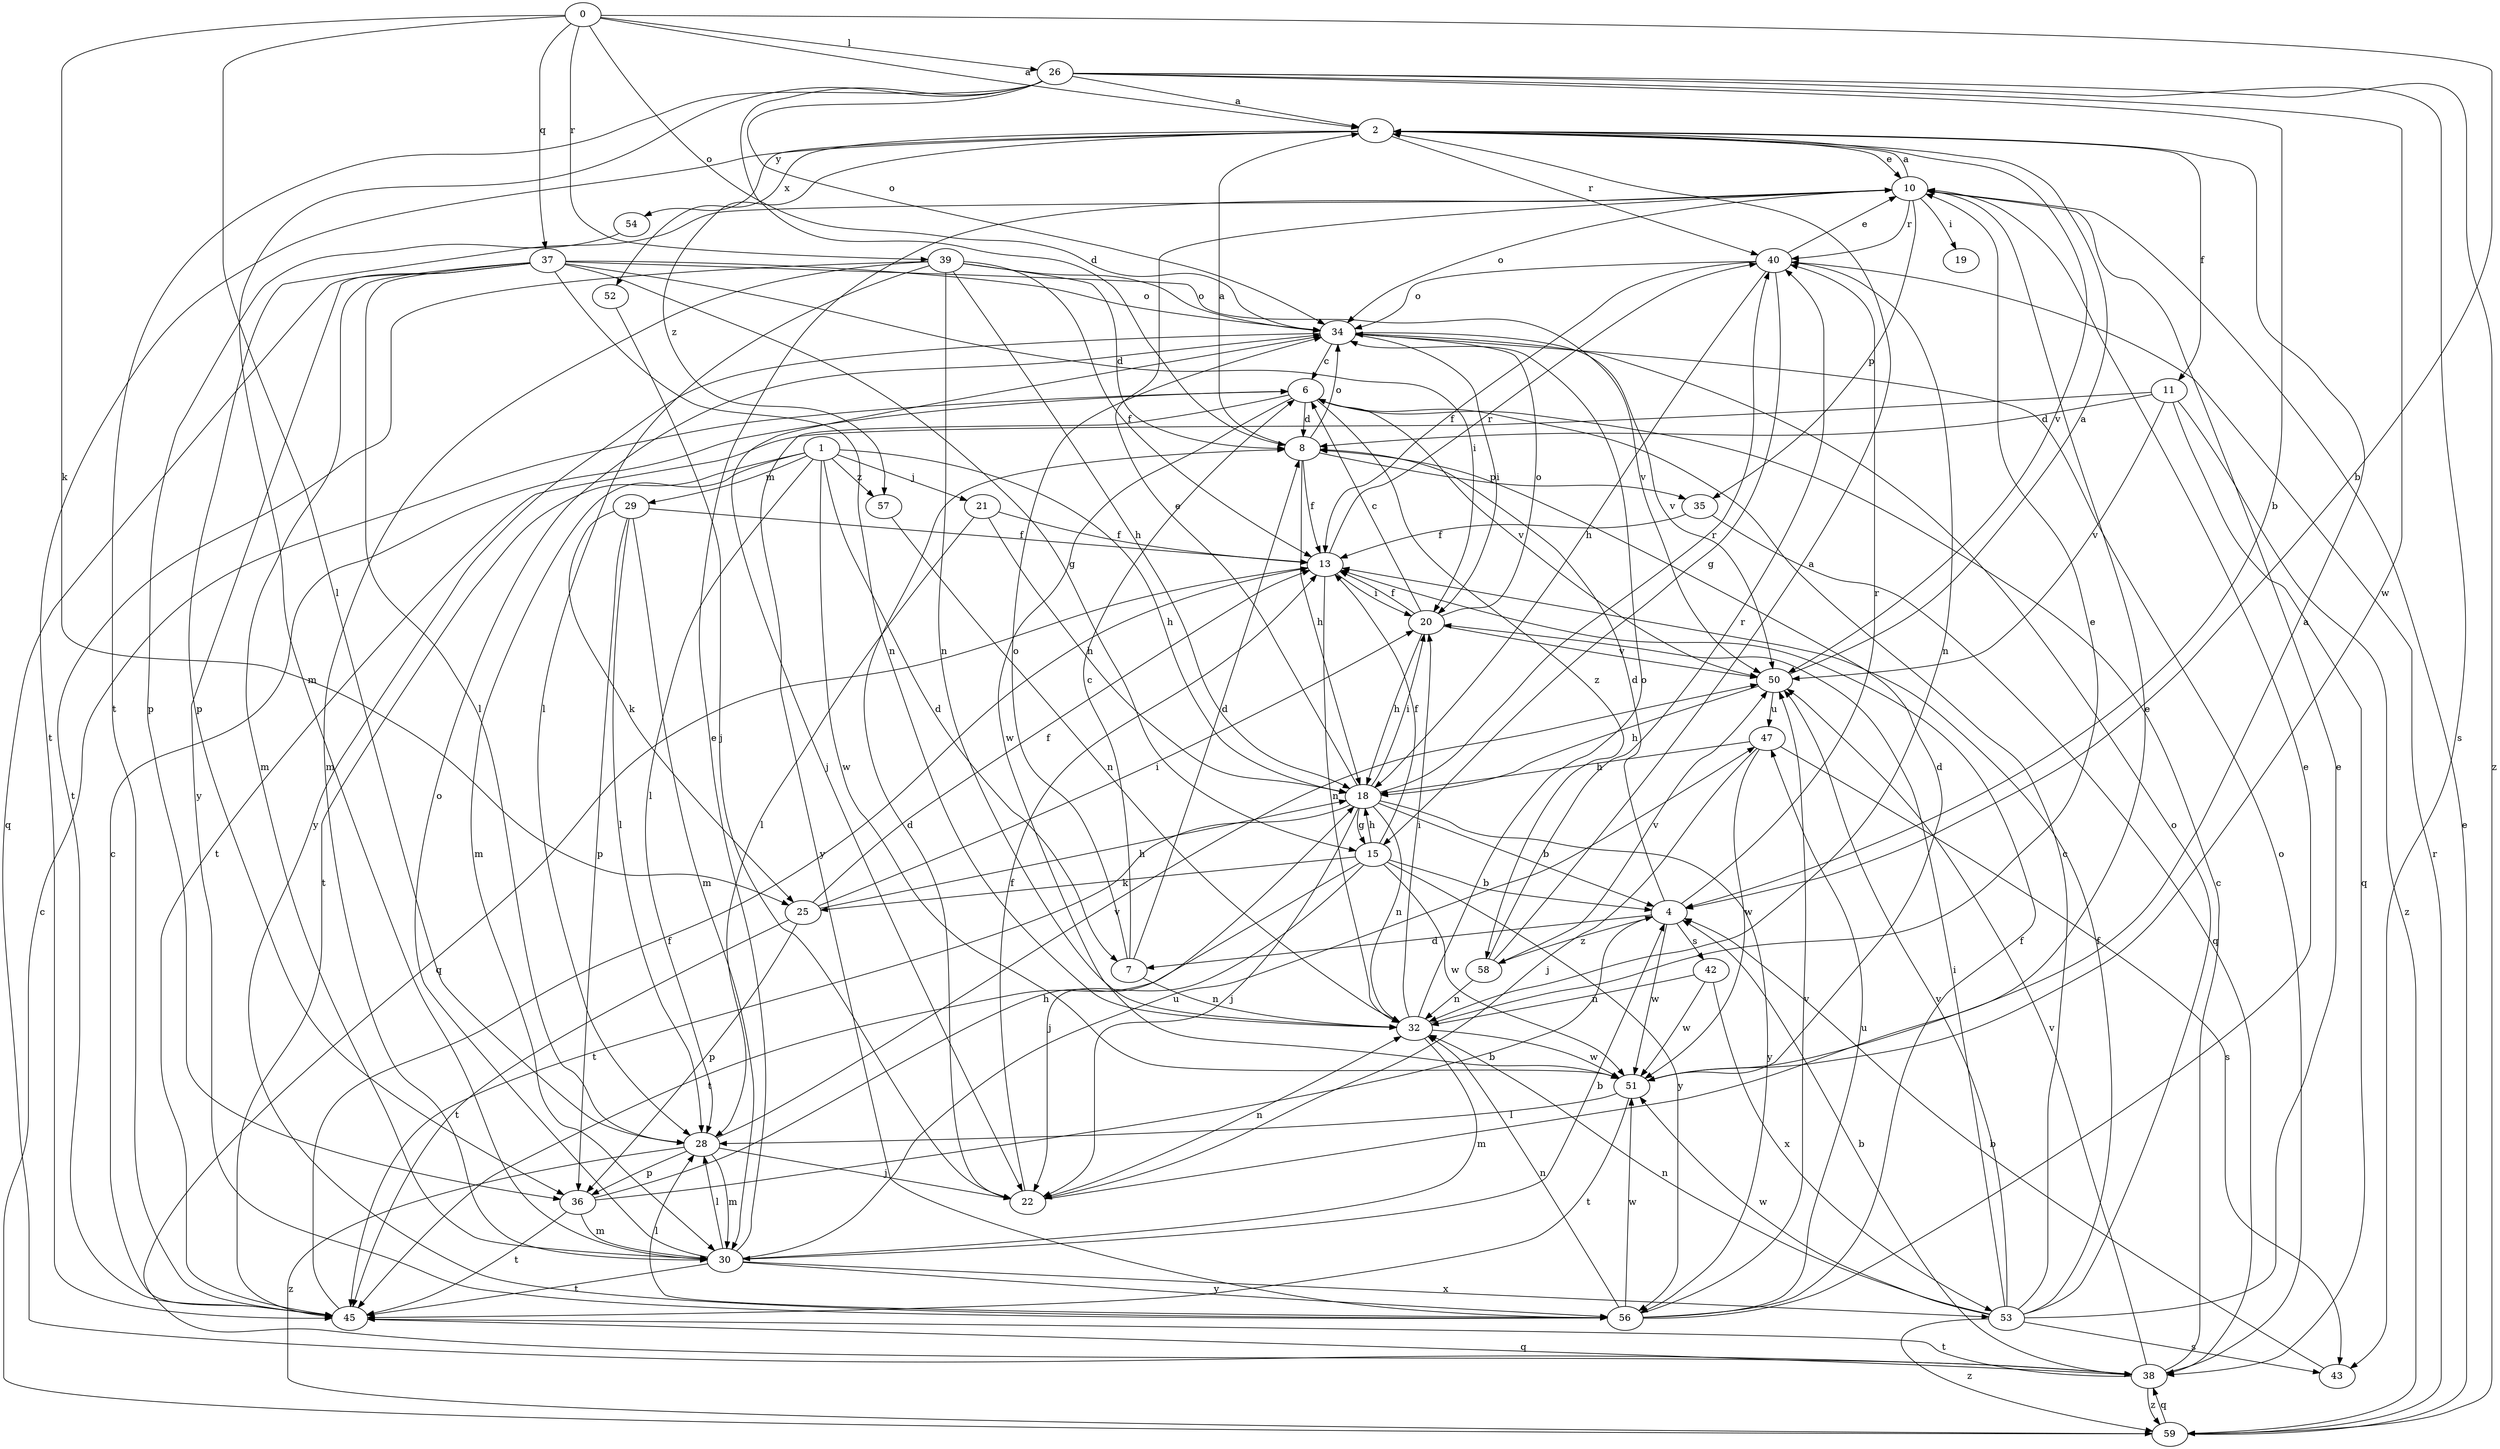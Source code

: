 strict digraph  {
0;
1;
2;
4;
6;
7;
8;
10;
11;
13;
15;
18;
19;
20;
21;
22;
25;
26;
28;
29;
30;
32;
34;
35;
36;
37;
38;
39;
40;
42;
43;
45;
47;
50;
51;
52;
53;
54;
56;
57;
58;
59;
0 -> 2  [label=a];
0 -> 4  [label=b];
0 -> 25  [label=k];
0 -> 26  [label=l];
0 -> 28  [label=l];
0 -> 34  [label=o];
0 -> 37  [label=q];
0 -> 39  [label=r];
1 -> 7  [label=d];
1 -> 18  [label=h];
1 -> 21  [label=j];
1 -> 28  [label=l];
1 -> 29  [label=m];
1 -> 30  [label=m];
1 -> 45  [label=t];
1 -> 51  [label=w];
1 -> 57  [label=z];
2 -> 10  [label=e];
2 -> 11  [label=f];
2 -> 40  [label=r];
2 -> 45  [label=t];
2 -> 50  [label=v];
2 -> 52  [label=x];
2 -> 54  [label=y];
2 -> 57  [label=z];
4 -> 7  [label=d];
4 -> 8  [label=d];
4 -> 40  [label=r];
4 -> 42  [label=s];
4 -> 51  [label=w];
4 -> 58  [label=z];
6 -> 8  [label=d];
6 -> 50  [label=v];
6 -> 51  [label=w];
6 -> 56  [label=y];
6 -> 58  [label=z];
7 -> 6  [label=c];
7 -> 8  [label=d];
7 -> 32  [label=n];
7 -> 34  [label=o];
8 -> 2  [label=a];
8 -> 13  [label=f];
8 -> 18  [label=h];
8 -> 34  [label=o];
8 -> 35  [label=p];
10 -> 2  [label=a];
10 -> 19  [label=i];
10 -> 34  [label=o];
10 -> 35  [label=p];
10 -> 36  [label=p];
10 -> 40  [label=r];
11 -> 8  [label=d];
11 -> 38  [label=q];
11 -> 45  [label=t];
11 -> 50  [label=v];
11 -> 59  [label=z];
13 -> 20  [label=i];
13 -> 32  [label=n];
13 -> 38  [label=q];
13 -> 40  [label=r];
15 -> 4  [label=b];
15 -> 13  [label=f];
15 -> 18  [label=h];
15 -> 22  [label=j];
15 -> 25  [label=k];
15 -> 45  [label=t];
15 -> 51  [label=w];
15 -> 56  [label=y];
18 -> 4  [label=b];
18 -> 10  [label=e];
18 -> 15  [label=g];
18 -> 20  [label=i];
18 -> 22  [label=j];
18 -> 32  [label=n];
18 -> 40  [label=r];
18 -> 45  [label=t];
18 -> 56  [label=y];
20 -> 6  [label=c];
20 -> 13  [label=f];
20 -> 18  [label=h];
20 -> 34  [label=o];
20 -> 50  [label=v];
21 -> 13  [label=f];
21 -> 18  [label=h];
21 -> 28  [label=l];
22 -> 8  [label=d];
22 -> 10  [label=e];
22 -> 13  [label=f];
22 -> 32  [label=n];
25 -> 13  [label=f];
25 -> 18  [label=h];
25 -> 20  [label=i];
25 -> 36  [label=p];
25 -> 45  [label=t];
26 -> 2  [label=a];
26 -> 4  [label=b];
26 -> 8  [label=d];
26 -> 30  [label=m];
26 -> 34  [label=o];
26 -> 43  [label=s];
26 -> 45  [label=t];
26 -> 51  [label=w];
26 -> 59  [label=z];
28 -> 22  [label=j];
28 -> 30  [label=m];
28 -> 36  [label=p];
28 -> 50  [label=v];
28 -> 59  [label=z];
29 -> 13  [label=f];
29 -> 25  [label=k];
29 -> 28  [label=l];
29 -> 30  [label=m];
29 -> 36  [label=p];
30 -> 4  [label=b];
30 -> 10  [label=e];
30 -> 28  [label=l];
30 -> 34  [label=o];
30 -> 45  [label=t];
30 -> 47  [label=u];
30 -> 53  [label=x];
30 -> 56  [label=y];
32 -> 10  [label=e];
32 -> 20  [label=i];
32 -> 30  [label=m];
32 -> 34  [label=o];
32 -> 51  [label=w];
34 -> 6  [label=c];
34 -> 20  [label=i];
34 -> 22  [label=j];
34 -> 50  [label=v];
34 -> 56  [label=y];
35 -> 13  [label=f];
35 -> 38  [label=q];
36 -> 4  [label=b];
36 -> 18  [label=h];
36 -> 30  [label=m];
36 -> 45  [label=t];
37 -> 15  [label=g];
37 -> 20  [label=i];
37 -> 28  [label=l];
37 -> 30  [label=m];
37 -> 32  [label=n];
37 -> 34  [label=o];
37 -> 38  [label=q];
37 -> 50  [label=v];
37 -> 56  [label=y];
38 -> 4  [label=b];
38 -> 6  [label=c];
38 -> 34  [label=o];
38 -> 45  [label=t];
38 -> 50  [label=v];
38 -> 59  [label=z];
39 -> 8  [label=d];
39 -> 13  [label=f];
39 -> 18  [label=h];
39 -> 28  [label=l];
39 -> 30  [label=m];
39 -> 32  [label=n];
39 -> 34  [label=o];
39 -> 45  [label=t];
40 -> 10  [label=e];
40 -> 13  [label=f];
40 -> 15  [label=g];
40 -> 18  [label=h];
40 -> 32  [label=n];
40 -> 34  [label=o];
42 -> 32  [label=n];
42 -> 51  [label=w];
42 -> 53  [label=x];
43 -> 4  [label=b];
45 -> 6  [label=c];
45 -> 13  [label=f];
45 -> 38  [label=q];
47 -> 18  [label=h];
47 -> 22  [label=j];
47 -> 43  [label=s];
47 -> 51  [label=w];
50 -> 2  [label=a];
50 -> 18  [label=h];
50 -> 47  [label=u];
51 -> 2  [label=a];
51 -> 8  [label=d];
51 -> 28  [label=l];
51 -> 45  [label=t];
52 -> 22  [label=j];
53 -> 6  [label=c];
53 -> 10  [label=e];
53 -> 13  [label=f];
53 -> 20  [label=i];
53 -> 32  [label=n];
53 -> 34  [label=o];
53 -> 43  [label=s];
53 -> 50  [label=v];
53 -> 51  [label=w];
53 -> 59  [label=z];
54 -> 36  [label=p];
56 -> 10  [label=e];
56 -> 13  [label=f];
56 -> 28  [label=l];
56 -> 32  [label=n];
56 -> 47  [label=u];
56 -> 50  [label=v];
56 -> 51  [label=w];
57 -> 32  [label=n];
58 -> 2  [label=a];
58 -> 32  [label=n];
58 -> 40  [label=r];
58 -> 50  [label=v];
59 -> 6  [label=c];
59 -> 10  [label=e];
59 -> 38  [label=q];
59 -> 40  [label=r];
}
